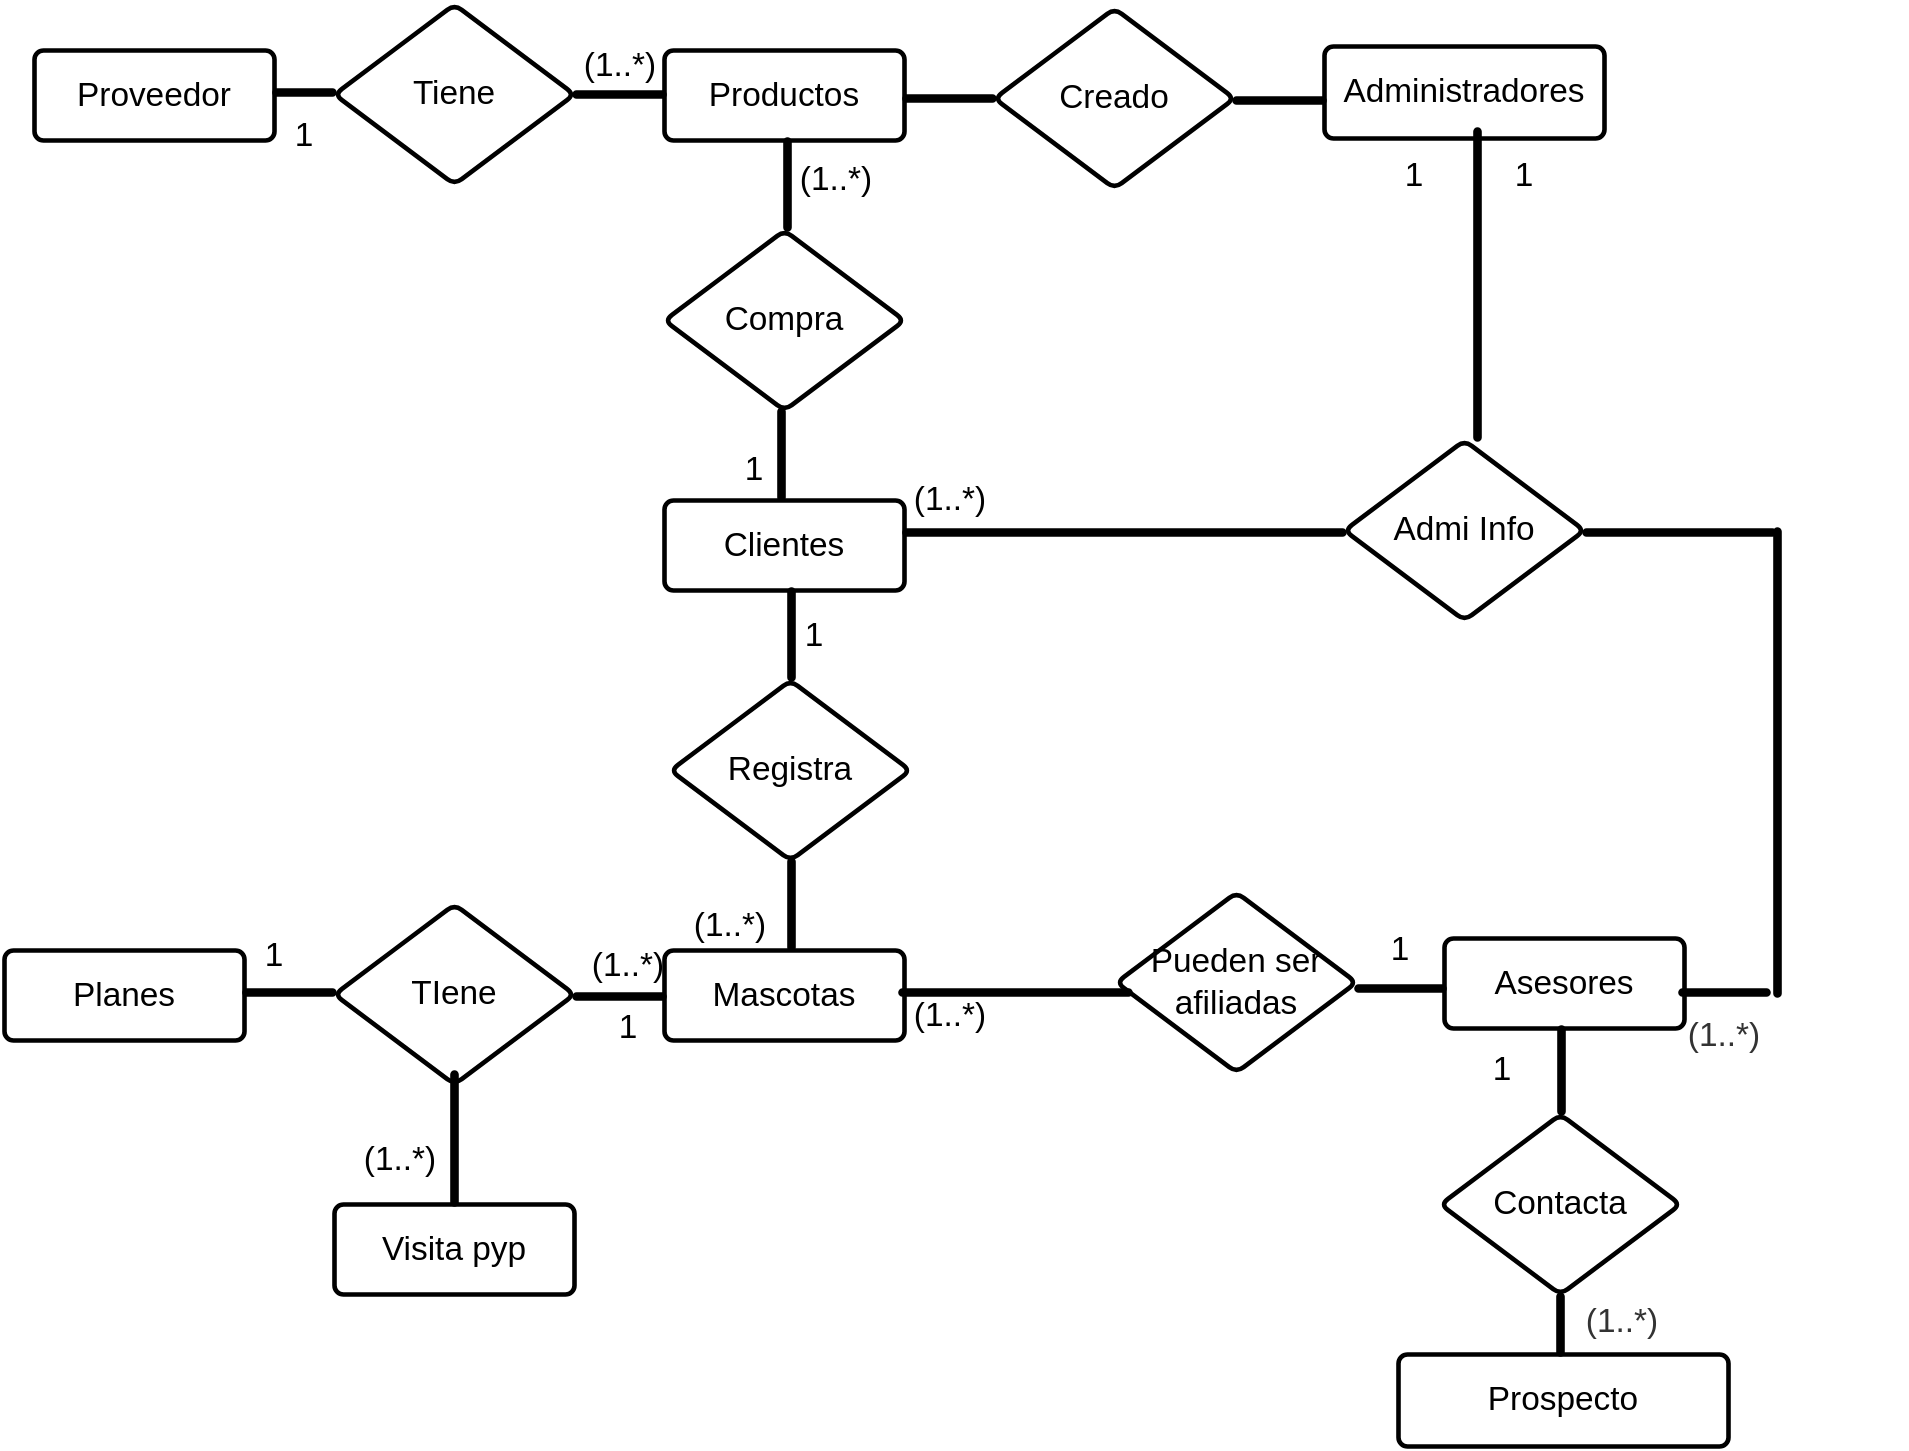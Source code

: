 <mxfile>
    <diagram id="hjMvRmyF7AZQxmXLjmEt" name="Página-1">
        <mxGraphModel dx="820" dy="566" grid="1" gridSize="10" guides="1" tooltips="1" connect="1" arrows="1" fold="1" page="1" pageScale="1" pageWidth="827" pageHeight="1169" math="0" shadow="0">
            <root>
                <mxCell id="0"/>
                <mxCell id="1" parent="0"/>
                <UserObject label="Productos" lucidchartObjectId="0a~1boeIYwci" id="2">
                    <mxCell style="html=1;overflow=block;blockSpacing=1;whiteSpace=wrap;fontSize=16.7;align=center;spacing=9;strokeOpacity=100;rounded=1;absoluteArcSize=1;arcSize=9;strokeWidth=2.3;fillColor=none;" vertex="1" parent="1">
                        <mxGeometry x="630" y="248" width="120" height="45" as="geometry"/>
                    </mxCell>
                </UserObject>
                <UserObject label="Tiene" lucidchartObjectId="fb~1uR9GowvL" id="3">
                    <mxCell style="html=1;overflow=block;blockSpacing=1;whiteSpace=wrap;rhombus;fontSize=16.7;align=center;spacing=3.8;strokeOpacity=100;rounded=1;absoluteArcSize=1;arcSize=9;strokeWidth=2.3;fillColor=none;" vertex="1" parent="1">
                        <mxGeometry x="465" y="225" width="120" height="90" as="geometry"/>
                    </mxCell>
                </UserObject>
                <UserObject label="Proveedor" lucidchartObjectId="Db~1k0SwcgXI" id="4">
                    <mxCell style="html=1;overflow=block;blockSpacing=1;whiteSpace=wrap;fontSize=16.7;align=center;spacing=9;strokeOpacity=100;rounded=1;absoluteArcSize=1;arcSize=9;strokeWidth=2.3;fillColor=none;" vertex="1" parent="1">
                        <mxGeometry x="315" y="248" width="120" height="45" as="geometry"/>
                    </mxCell>
                </UserObject>
                <UserObject label="" lucidchartObjectId="6b~167lGoDAL" id="5">
                    <mxCell style="html=1;overflow=block;blockSpacing=1;whiteSpace=wrap;fontSize=13;spacing=0;strokeOpacity=100;rounded=1;absoluteArcSize=1;arcSize=9;strokeWidth=2.3;fillColor=none;" vertex="1" parent="1">
                        <mxGeometry x="585" y="269" width="45" height="2" as="geometry"/>
                    </mxCell>
                </UserObject>
                <UserObject label="" lucidchartObjectId="qc~1DHBQMNJB" id="6">
                    <mxCell style="html=1;overflow=block;blockSpacing=1;whiteSpace=wrap;fontSize=13;spacing=0;strokeOpacity=100;rounded=1;absoluteArcSize=1;arcSize=9;strokeWidth=2.3;fillColor=none;" vertex="1" parent="1">
                        <mxGeometry x="435" y="268" width="30" height="2" as="geometry"/>
                    </mxCell>
                </UserObject>
                <UserObject label="Compra" lucidchartObjectId="1c~1sInJLe5k" id="7">
                    <mxCell style="html=1;overflow=block;blockSpacing=1;whiteSpace=wrap;rhombus;fontSize=16.7;align=center;spacing=3.8;strokeOpacity=100;rounded=1;absoluteArcSize=1;arcSize=9;strokeWidth=2.3;fillColor=none;" vertex="1" parent="1">
                        <mxGeometry x="630" y="338" width="120" height="90" as="geometry"/>
                    </mxCell>
                </UserObject>
                <UserObject label="Clientes" lucidchartObjectId="fd~1myPcB1SE" id="8">
                    <mxCell style="html=1;overflow=block;blockSpacing=1;whiteSpace=wrap;fontSize=16.7;align=center;spacing=9;strokeOpacity=100;rounded=1;absoluteArcSize=1;arcSize=9;strokeWidth=2.3;fillColor=none;" vertex="1" parent="1">
                        <mxGeometry x="630" y="473" width="120" height="45" as="geometry"/>
                    </mxCell>
                </UserObject>
                <UserObject label="Registra" lucidchartObjectId="Ad~1p~gvrHzM" id="9">
                    <mxCell style="html=1;overflow=block;blockSpacing=1;whiteSpace=wrap;rhombus;fontSize=16.7;align=center;spacing=3.8;strokeOpacity=100;rounded=1;absoluteArcSize=1;arcSize=9;strokeWidth=2.3;fillColor=none;" vertex="1" parent="1">
                        <mxGeometry x="633" y="563" width="120" height="90" as="geometry"/>
                    </mxCell>
                </UserObject>
                <UserObject label="" lucidchartObjectId="Rd~1XRkB-0zV" id="10">
                    <mxCell style="html=1;overflow=block;blockSpacing=1;whiteSpace=wrap;fontSize=13;spacing=0;strokeOpacity=100;rounded=1;absoluteArcSize=1;arcSize=9;rotation=-270;strokeWidth=2.3;fillColor=none;" vertex="1" parent="1">
                        <mxGeometry x="669" y="314" width="45" height="2" as="geometry"/>
                    </mxCell>
                </UserObject>
                <UserObject label="" lucidchartObjectId="5d~1Wgcp-CIL" id="11">
                    <mxCell style="html=1;overflow=block;blockSpacing=1;whiteSpace=wrap;fontSize=13;spacing=0;strokeOpacity=100;rounded=1;absoluteArcSize=1;arcSize=9;rotation=-270;strokeWidth=2.3;fillColor=none;" vertex="1" parent="1">
                        <mxGeometry x="666" y="449" width="45" height="2" as="geometry"/>
                    </mxCell>
                </UserObject>
                <UserObject label="" lucidchartObjectId="ce~1Jp7lJJmx" id="12">
                    <mxCell style="html=1;overflow=block;blockSpacing=1;whiteSpace=wrap;fontSize=13;spacing=0;strokeOpacity=100;rounded=1;absoluteArcSize=1;arcSize=9;rotation=-270;strokeWidth=2.3;fillColor=none;" vertex="1" parent="1">
                        <mxGeometry x="671" y="539" width="45" height="2" as="geometry"/>
                    </mxCell>
                </UserObject>
                <UserObject label="Mascotas" lucidchartObjectId="ve~1gu1I69p0" id="13">
                    <mxCell style="html=1;overflow=block;blockSpacing=1;whiteSpace=wrap;fontSize=16.7;align=center;spacing=9;strokeOpacity=100;rounded=1;absoluteArcSize=1;arcSize=9;strokeWidth=2.3;fillColor=none;" vertex="1" parent="1">
                        <mxGeometry x="630" y="698" width="120" height="45" as="geometry"/>
                    </mxCell>
                </UserObject>
                <UserObject label="" lucidchartObjectId="9e~1A7Re2vd_" id="14">
                    <mxCell style="html=1;overflow=block;blockSpacing=1;whiteSpace=wrap;fontSize=13;spacing=0;strokeOpacity=100;rounded=1;absoluteArcSize=1;arcSize=9;rotation=-270;strokeWidth=2.3;fillColor=none;" vertex="1" parent="1">
                        <mxGeometry x="959" y="364" width="155" height="2" as="geometry"/>
                    </mxCell>
                </UserObject>
                <UserObject label="Creado" lucidchartObjectId="7f~1i3J2ML4V" id="15">
                    <mxCell style="html=1;overflow=block;blockSpacing=1;whiteSpace=wrap;rhombus;fontSize=16.7;align=center;spacing=3.8;strokeOpacity=100;rounded=1;absoluteArcSize=1;arcSize=9;strokeWidth=2.3;fillColor=none;" vertex="1" parent="1">
                        <mxGeometry x="795" y="227" width="120" height="90" as="geometry"/>
                    </mxCell>
                </UserObject>
                <UserObject label="" lucidchartObjectId="lg~1j_C_EOKZ" id="16">
                    <mxCell style="html=1;overflow=block;blockSpacing=1;whiteSpace=wrap;fontSize=13;spacing=0;strokeOpacity=100;rounded=1;absoluteArcSize=1;arcSize=9;strokeWidth=2.3;fillColor=none;" vertex="1" parent="1">
                        <mxGeometry x="750" y="271" width="45" height="2" as="geometry"/>
                    </mxCell>
                </UserObject>
                <UserObject label="Administradores" lucidchartObjectId="Eg~1~XGW_91E" id="17">
                    <mxCell style="html=1;overflow=block;blockSpacing=1;whiteSpace=wrap;fontSize=16.7;align=center;spacing=9;strokeOpacity=100;rounded=1;absoluteArcSize=1;arcSize=9;strokeWidth=2.3;fillColor=none;" vertex="1" parent="1">
                        <mxGeometry x="960" y="246" width="140" height="46" as="geometry"/>
                    </mxCell>
                </UserObject>
                <UserObject label="" lucidchartObjectId="4g~14cjZQsOJ" id="18">
                    <mxCell style="html=1;overflow=block;blockSpacing=1;whiteSpace=wrap;fontSize=13;spacing=0;strokeOpacity=100;rounded=1;absoluteArcSize=1;arcSize=9;strokeWidth=2.3;fillColor=none;" vertex="1" parent="1">
                        <mxGeometry x="915" y="272" width="45" height="2" as="geometry"/>
                    </mxCell>
                </UserObject>
                <UserObject label="Admi Info" lucidchartObjectId="rh~1iTf5QoID" id="19">
                    <mxCell style="html=1;overflow=block;blockSpacing=1;whiteSpace=wrap;rhombus;fontSize=16.7;align=center;spacing=3.8;strokeOpacity=100;rounded=1;absoluteArcSize=1;arcSize=9;strokeWidth=2.3;fillColor=none;" vertex="1" parent="1">
                        <mxGeometry x="970" y="443" width="120" height="90" as="geometry"/>
                    </mxCell>
                </UserObject>
                <UserObject label="" lucidchartObjectId="gi~1Eri0bf.V" id="20">
                    <mxCell style="html=1;overflow=block;blockSpacing=1;whiteSpace=wrap;fontSize=13;spacing=0;strokeOpacity=100;rounded=1;absoluteArcSize=1;arcSize=9;strokeWidth=2.3;fillColor=none;" vertex="1" parent="1">
                        <mxGeometry x="750" y="488" width="220" height="2" as="geometry"/>
                    </mxCell>
                </UserObject>
                <UserObject label="" lucidchartObjectId="oj~1klXLh5d5" id="21">
                    <mxCell style="html=1;overflow=block;blockSpacing=1;whiteSpace=wrap;fontSize=13;spacing=0;strokeOpacity=100;rounded=1;absoluteArcSize=1;arcSize=9;rotation=-270;strokeWidth=2.3;fillColor=none;" vertex="1" parent="1">
                        <mxGeometry x="671" y="674" width="45" height="2" as="geometry"/>
                    </mxCell>
                </UserObject>
                <UserObject label="Pueden ser afiliadas" lucidchartObjectId="~j~10RpdVaJ_" id="22">
                    <mxCell style="html=1;overflow=block;blockSpacing=1;whiteSpace=wrap;rhombus;fontSize=16.7;align=center;spacing=3.8;strokeOpacity=100;rounded=1;absoluteArcSize=1;arcSize=9;strokeWidth=2.3;fillColor=none;" vertex="1" parent="1">
                        <mxGeometry x="856" y="669" width="120" height="90" as="geometry"/>
                    </mxCell>
                </UserObject>
                <UserObject label="" lucidchartObjectId="yk~1llPHapSs" id="23">
                    <mxCell style="html=1;overflow=block;blockSpacing=1;whiteSpace=wrap;fontSize=13;spacing=0;strokeOpacity=100;rounded=1;absoluteArcSize=1;arcSize=9;strokeWidth=2.3;fillColor=none;" vertex="1" parent="1">
                        <mxGeometry x="748" y="718" width="115" height="2" as="geometry"/>
                    </mxCell>
                </UserObject>
                <UserObject label="Asesores" lucidchartObjectId="Mk~1R4qZw.8F" id="24">
                    <mxCell style="html=1;overflow=block;blockSpacing=1;whiteSpace=wrap;fontSize=16.7;align=center;spacing=9;strokeOpacity=100;rounded=1;absoluteArcSize=1;arcSize=9;strokeWidth=2.3;fillColor=none;" vertex="1" parent="1">
                        <mxGeometry x="1020" y="692" width="120" height="45" as="geometry"/>
                    </mxCell>
                </UserObject>
                <UserObject label="" lucidchartObjectId="Wk~1OyXq0RPP" id="25">
                    <mxCell style="html=1;overflow=block;blockSpacing=1;whiteSpace=wrap;fontSize=13;spacing=0;strokeOpacity=100;rounded=1;absoluteArcSize=1;arcSize=9;strokeWidth=2.3;fillColor=none;" vertex="1" parent="1">
                        <mxGeometry x="976" y="716" width="44" height="2" as="geometry"/>
                    </mxCell>
                </UserObject>
                <UserObject label="" lucidchartObjectId="-k~15fvfFSX-" id="26">
                    <mxCell style="html=1;overflow=block;blockSpacing=1;whiteSpace=wrap;fontSize=13;spacing=0;strokeOpacity=100;rounded=1;absoluteArcSize=1;arcSize=9;strokeWidth=2.3;fillColor=none;" vertex="1" parent="1">
                        <mxGeometry x="1138" y="718" width="44" height="2" as="geometry"/>
                    </mxCell>
                </UserObject>
                <UserObject label="" lucidchartObjectId="zl~1hto7B9m5" id="27">
                    <mxCell style="html=1;overflow=block;blockSpacing=1;whiteSpace=wrap;fontSize=13;spacing=0;strokeOpacity=100;rounded=1;absoluteArcSize=1;arcSize=9;strokeWidth=2.3;fillColor=none;" vertex="1" parent="1">
                        <mxGeometry x="1090" y="488" width="95" height="2" as="geometry"/>
                    </mxCell>
                </UserObject>
                <UserObject label="1" lucidchartObjectId="zm~1w6vUgy01" id="28">
                    <mxCell style="html=1;overflow=block;blockSpacing=1;whiteSpace=wrap;fontSize=16.7;align=center;spacing=3.8;strokeOpacity=0;fillOpacity=0;rounded=1;absoluteArcSize=1;arcSize=9;fillColor=none;strokeWidth=2.3;" vertex="1" parent="1">
                        <mxGeometry x="585" y="435" width="180" height="45" as="geometry"/>
                    </mxCell>
                </UserObject>
                <UserObject label="(1..*)" lucidchartObjectId="Lm~1OmlcHWhQ" id="29">
                    <mxCell style="html=1;overflow=block;blockSpacing=1;whiteSpace=wrap;fontSize=16.7;align=center;spacing=3.8;strokeOpacity=0;fillOpacity=0;rounded=1;absoluteArcSize=1;arcSize=9;fillColor=none;strokeWidth=2.3;" vertex="1" parent="1">
                        <mxGeometry x="626" y="290" width="180" height="45" as="geometry"/>
                    </mxCell>
                </UserObject>
                <UserObject label="1" lucidchartObjectId="2m~1MQTbIAps" id="30">
                    <mxCell style="html=1;overflow=block;blockSpacing=1;whiteSpace=wrap;fontSize=16.7;align=center;spacing=3.8;strokeOpacity=0;fillOpacity=0;rounded=1;absoluteArcSize=1;arcSize=9;fillColor=none;strokeWidth=2.3;" vertex="1" parent="1">
                        <mxGeometry x="915" y="288" width="180" height="45" as="geometry"/>
                    </mxCell>
                </UserObject>
                <UserObject label="1" lucidchartObjectId="ln~1HO.Z-um9" id="31">
                    <mxCell style="html=1;overflow=block;blockSpacing=1;whiteSpace=wrap;fontSize=16.7;align=center;spacing=3.8;strokeOpacity=0;fillOpacity=0;rounded=1;absoluteArcSize=1;arcSize=9;fillColor=none;strokeWidth=2.3;" vertex="1" parent="1">
                        <mxGeometry x="615" y="518" width="180" height="45" as="geometry"/>
                    </mxCell>
                </UserObject>
                <UserObject label="(1..*)" lucidchartObjectId="wn~1N3GyDaPy" id="32">
                    <mxCell style="html=1;overflow=block;blockSpacing=1;whiteSpace=wrap;fontSize=16.7;align=center;spacing=3.8;strokeOpacity=0;fillOpacity=0;rounded=1;absoluteArcSize=1;arcSize=9;fillColor=none;strokeWidth=2.3;" vertex="1" parent="1">
                        <mxGeometry x="573" y="663" width="180" height="45" as="geometry"/>
                    </mxCell>
                </UserObject>
                <UserObject label="(1..*)" lucidchartObjectId="-n~1iIgRYACH" id="33">
                    <mxCell style="html=1;overflow=block;blockSpacing=1;whiteSpace=wrap;fontSize=16.7;align=center;spacing=3.8;strokeOpacity=0;fillOpacity=0;rounded=1;absoluteArcSize=1;arcSize=9;fillColor=none;strokeWidth=2.3;" vertex="1" parent="1">
                        <mxGeometry x="683" y="708" width="180" height="45" as="geometry"/>
                    </mxCell>
                </UserObject>
                <UserObject label="1" lucidchartObjectId="mo~1TsR88Bpx" id="34">
                    <mxCell style="html=1;overflow=block;blockSpacing=1;whiteSpace=wrap;fontSize=16.7;align=center;spacing=3.8;strokeOpacity=0;fillOpacity=0;rounded=1;absoluteArcSize=1;arcSize=9;fillColor=none;strokeWidth=2.3;" vertex="1" parent="1">
                        <mxGeometry x="908" y="675" width="180" height="45" as="geometry"/>
                    </mxCell>
                </UserObject>
                <UserObject label="(1..*)" lucidchartObjectId="zo~1jvatTsAz" id="35">
                    <mxCell style="html=1;overflow=block;blockSpacing=1;whiteSpace=wrap;fontSize=16.7;fontColor=#333333;align=center;spacing=3.8;strokeOpacity=0;fillOpacity=0;rounded=1;absoluteArcSize=1;arcSize=9;fillColor=#ffffff;strokeWidth=2.3;" vertex="1" parent="1">
                        <mxGeometry x="1070" y="718" width="180" height="45" as="geometry"/>
                    </mxCell>
                </UserObject>
                <UserObject label="(1..*)" lucidchartObjectId="Ro~1rD.KTgh6" id="36">
                    <mxCell style="html=1;overflow=block;blockSpacing=1;whiteSpace=wrap;fontSize=16.7;align=center;spacing=3.8;strokeOpacity=0;fillOpacity=0;rounded=1;absoluteArcSize=1;arcSize=9;fillColor=none;strokeWidth=2.3;" vertex="1" parent="1">
                        <mxGeometry x="683" y="450" width="180" height="45" as="geometry"/>
                    </mxCell>
                </UserObject>
                <UserObject label="(1..*)" lucidchartObjectId="dp~1B2F88iIS" id="37">
                    <mxCell style="html=1;overflow=block;blockSpacing=1;whiteSpace=wrap;fontSize=16.7;align=center;spacing=3.8;strokeOpacity=0;fillOpacity=0;rounded=1;absoluteArcSize=1;arcSize=9;fillColor=none;strokeWidth=2.3;" vertex="1" parent="1">
                        <mxGeometry x="518" y="233" width="180" height="45" as="geometry"/>
                    </mxCell>
                </UserObject>
                <UserObject label="1" lucidchartObjectId="rp~1bNqoWHQS" id="38">
                    <mxCell style="html=1;overflow=block;blockSpacing=1;whiteSpace=wrap;fontSize=16.7;align=center;spacing=3.8;strokeOpacity=0;fillOpacity=0;rounded=1;absoluteArcSize=1;arcSize=9;fillColor=none;strokeWidth=2.3;" vertex="1" parent="1">
                        <mxGeometry x="360" y="268" width="180" height="45" as="geometry"/>
                    </mxCell>
                </UserObject>
                <UserObject label="" lucidchartObjectId="9p~1f6F6Bht7" id="39">
                    <mxCell style="html=1;overflow=block;blockSpacing=1;whiteSpace=wrap;fontSize=13;spacing=0;strokeOpacity=100;rounded=1;absoluteArcSize=1;arcSize=9;rotation=-270;strokeWidth=2.3;fillColor=none;" vertex="1" parent="1">
                        <mxGeometry x="1070" y="603" width="233" height="2" as="geometry"/>
                    </mxCell>
                </UserObject>
                <UserObject label="1" lucidchartObjectId="kq~1DzYOgZPI" id="40">
                    <mxCell style="html=1;overflow=block;blockSpacing=1;whiteSpace=wrap;fontSize=16.7;align=center;spacing=3.8;strokeOpacity=0;fillOpacity=0;rounded=1;absoluteArcSize=1;arcSize=9;fillColor=none;strokeWidth=2.3;" vertex="1" parent="1">
                        <mxGeometry x="970" y="288" width="180" height="45" as="geometry"/>
                    </mxCell>
                </UserObject>
                <UserObject label="TIene" lucidchartObjectId="Kki27J5ALTz1" id="41">
                    <mxCell style="html=1;overflow=block;blockSpacing=1;whiteSpace=wrap;rhombus;fontSize=16.7;align=center;spacing=3.8;strokeOpacity=100;rounded=1;absoluteArcSize=1;arcSize=9;strokeWidth=2.3;fillColor=none;" vertex="1" parent="1">
                        <mxGeometry x="465" y="675" width="120" height="90" as="geometry"/>
                    </mxCell>
                </UserObject>
                <UserObject label="Planes" lucidchartObjectId="3ki2N1aYnvHX" id="42">
                    <mxCell style="html=1;overflow=block;blockSpacing=1;whiteSpace=wrap;fontSize=16.7;align=center;spacing=9;strokeOpacity=100;rounded=1;absoluteArcSize=1;arcSize=9;strokeWidth=2.3;fillColor=none;" vertex="1" parent="1">
                        <mxGeometry x="300" y="698" width="120" height="45" as="geometry"/>
                    </mxCell>
                </UserObject>
                <UserObject label="" lucidchartObjectId="ali2UjWwracE" id="43">
                    <mxCell style="html=1;overflow=block;blockSpacing=1;whiteSpace=wrap;fontSize=13;spacing=0;strokeOpacity=100;rounded=1;absoluteArcSize=1;arcSize=9;strokeWidth=2.3;fillColor=none;" vertex="1" parent="1">
                        <mxGeometry x="420" y="718" width="45" height="2" as="geometry"/>
                    </mxCell>
                </UserObject>
                <UserObject label="" lucidchartObjectId="lli2IXGxvZWa" id="44">
                    <mxCell style="html=1;overflow=block;blockSpacing=1;whiteSpace=wrap;fontSize=13;spacing=0;strokeOpacity=100;rounded=1;absoluteArcSize=1;arcSize=9;strokeWidth=2.3;fillColor=none;" vertex="1" parent="1">
                        <mxGeometry x="585" y="720" width="45" height="2" as="geometry"/>
                    </mxCell>
                </UserObject>
                <UserObject label="1" lucidchartObjectId="Pli2AKl4F3Aa" id="45">
                    <mxCell style="html=1;overflow=block;blockSpacing=1;whiteSpace=wrap;fontSize=16.7;align=center;spacing=3.8;strokeOpacity=0;fillOpacity=0;rounded=1;absoluteArcSize=1;arcSize=9;fillColor=none;strokeWidth=2.3;" vertex="1" parent="1">
                        <mxGeometry x="345" y="678" width="180" height="45" as="geometry"/>
                    </mxCell>
                </UserObject>
                <UserObject label="(1..*)" lucidchartObjectId="Wli2t8pQAilj" id="46">
                    <mxCell style="html=1;overflow=block;blockSpacing=1;whiteSpace=wrap;fontSize=16.7;align=center;spacing=3.8;strokeOpacity=0;fillOpacity=0;rounded=1;absoluteArcSize=1;arcSize=9;fillColor=none;strokeWidth=2.3;" vertex="1" parent="1">
                        <mxGeometry x="522" y="683" width="180" height="45" as="geometry"/>
                    </mxCell>
                </UserObject>
                <UserObject label="Prospecto" lucidchartObjectId="Ami2FJl6Pz_q" id="47">
                    <mxCell style="html=1;overflow=block;blockSpacing=1;whiteSpace=wrap;fontSize=16.7;align=center;spacing=9;strokeOpacity=100;rounded=1;absoluteArcSize=1;arcSize=9;strokeWidth=2.3;fillColor=none;" vertex="1" parent="1">
                        <mxGeometry x="997" y="900" width="165" height="46" as="geometry"/>
                    </mxCell>
                </UserObject>
                <UserObject label="Visita pyp" lucidchartObjectId="Rni2bn1UOzvp" id="48">
                    <mxCell style="html=1;overflow=block;blockSpacing=1;whiteSpace=wrap;fontSize=16.7;align=center;spacing=9;strokeOpacity=100;rounded=1;absoluteArcSize=1;arcSize=9;strokeWidth=2.3;fillColor=none;" vertex="1" parent="1">
                        <mxGeometry x="465" y="825" width="120" height="45" as="geometry"/>
                    </mxCell>
                </UserObject>
                <UserObject label="" lucidchartObjectId="boi2n0f8f8gN" id="49">
                    <mxCell style="html=1;overflow=block;blockSpacing=1;whiteSpace=wrap;fontSize=13;spacing=0;strokeOpacity=100;rounded=1;absoluteArcSize=1;arcSize=9;rotation=-270;strokeWidth=2.3;fillColor=none;" vertex="1" parent="1">
                        <mxGeometry x="492" y="791" width="66" height="2" as="geometry"/>
                    </mxCell>
                </UserObject>
                <UserObject label="(1..*)" lucidchartObjectId="roi289ULSXkR" id="50">
                    <mxCell style="html=1;overflow=block;blockSpacing=1;whiteSpace=wrap;fontSize=16.7;align=center;spacing=3.8;strokeOpacity=0;fillOpacity=0;rounded=1;absoluteArcSize=1;arcSize=9;fillColor=none;strokeWidth=2.3;" vertex="1" parent="1">
                        <mxGeometry x="408" y="780" width="180" height="45" as="geometry"/>
                    </mxCell>
                </UserObject>
                <UserObject label="1" lucidchartObjectId="Yoi2DzETSqR9" id="51">
                    <mxCell style="html=1;overflow=block;blockSpacing=1;whiteSpace=wrap;fontSize=16.7;align=center;spacing=3.8;strokeOpacity=0;fillOpacity=0;rounded=1;absoluteArcSize=1;arcSize=9;fillColor=none;strokeWidth=2.3;" vertex="1" parent="1">
                        <mxGeometry x="522" y="714" width="180" height="45" as="geometry"/>
                    </mxCell>
                </UserObject>
                <UserObject label="Contacta" lucidchartObjectId="Xsi2L1faM.HB" id="52">
                    <mxCell style="html=1;overflow=block;blockSpacing=1;whiteSpace=wrap;rhombus;fontSize=16.7;align=center;spacing=3.8;strokeOpacity=100;rounded=1;absoluteArcSize=1;arcSize=9;strokeWidth=2.3;fillColor=none;" vertex="1" parent="1">
                        <mxGeometry x="1018" y="780" width="120" height="90" as="geometry"/>
                    </mxCell>
                </UserObject>
                <UserObject label="" lucidchartObjectId="iti2qb2c7nbj" id="53">
                    <mxCell style="html=1;overflow=block;blockSpacing=1;whiteSpace=wrap;fontSize=13;spacing=0;strokeOpacity=100;rounded=1;absoluteArcSize=1;arcSize=9;rotation=-270;strokeWidth=2.3;fillColor=none;" vertex="1" parent="1">
                        <mxGeometry x="1057" y="757" width="43" height="2" as="geometry"/>
                    </mxCell>
                </UserObject>
                <UserObject label="" lucidchartObjectId="yti20KPAR7JL" id="54">
                    <mxCell style="html=1;overflow=block;blockSpacing=1;whiteSpace=wrap;fontSize=13;spacing=0;strokeOpacity=100;rounded=1;absoluteArcSize=1;arcSize=9;rotation=-270;strokeWidth=2.3;fillColor=none;" vertex="1" parent="1">
                        <mxGeometry x="1063" y="884" width="30" height="2" as="geometry"/>
                    </mxCell>
                </UserObject>
                <UserObject label="1" lucidchartObjectId="Uti2L.D9H2KY" id="55">
                    <mxCell style="html=1;overflow=block;blockSpacing=1;whiteSpace=wrap;fontSize=16.7;align=center;spacing=3.8;strokeOpacity=0;fillOpacity=0;rounded=1;absoluteArcSize=1;arcSize=9;fillColor=none;strokeWidth=2.3;" vertex="1" parent="1">
                        <mxGeometry x="959" y="735" width="180" height="45" as="geometry"/>
                    </mxCell>
                </UserObject>
                <UserObject label="(1..*)" lucidchartObjectId="1ti26bwIiRM2" id="56">
                    <mxCell style="html=1;overflow=block;blockSpacing=1;whiteSpace=wrap;fontSize=16.7;fontColor=#333333;align=center;spacing=3.8;strokeOpacity=0;fillOpacity=0;rounded=1;absoluteArcSize=1;arcSize=9;fillColor=#ffffff;strokeWidth=2.3;" vertex="1" parent="1">
                        <mxGeometry x="1019" y="861" width="180" height="45" as="geometry"/>
                    </mxCell>
                </UserObject>
            </root>
        </mxGraphModel>
    </diagram>
</mxfile>